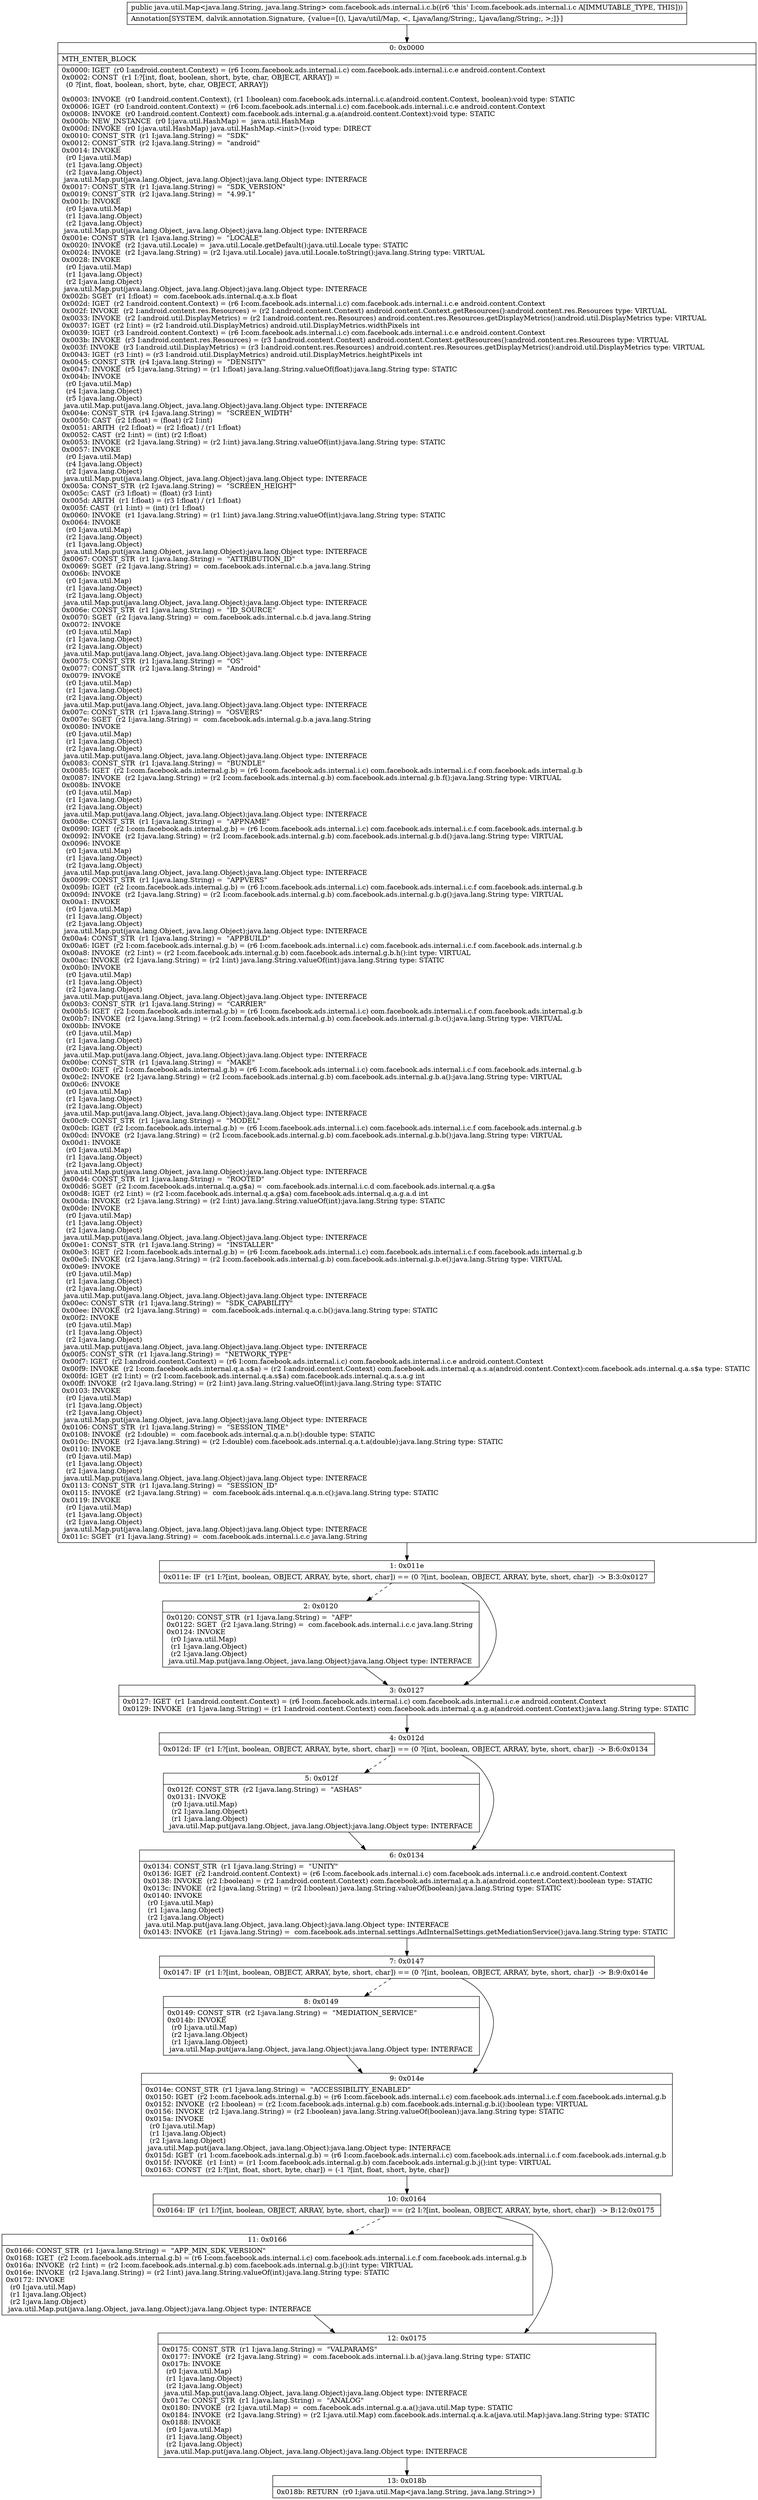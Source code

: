 digraph "CFG forcom.facebook.ads.internal.i.c.b()Ljava\/util\/Map;" {
Node_0 [shape=record,label="{0\:\ 0x0000|MTH_ENTER_BLOCK\l|0x0000: IGET  (r0 I:android.content.Context) = (r6 I:com.facebook.ads.internal.i.c) com.facebook.ads.internal.i.c.e android.content.Context \l0x0002: CONST  (r1 I:?[int, float, boolean, short, byte, char, OBJECT, ARRAY]) = \l  (0 ?[int, float, boolean, short, byte, char, OBJECT, ARRAY])\l \l0x0003: INVOKE  (r0 I:android.content.Context), (r1 I:boolean) com.facebook.ads.internal.i.c.a(android.content.Context, boolean):void type: STATIC \l0x0006: IGET  (r0 I:android.content.Context) = (r6 I:com.facebook.ads.internal.i.c) com.facebook.ads.internal.i.c.e android.content.Context \l0x0008: INVOKE  (r0 I:android.content.Context) com.facebook.ads.internal.g.a.a(android.content.Context):void type: STATIC \l0x000b: NEW_INSTANCE  (r0 I:java.util.HashMap) =  java.util.HashMap \l0x000d: INVOKE  (r0 I:java.util.HashMap) java.util.HashMap.\<init\>():void type: DIRECT \l0x0010: CONST_STR  (r1 I:java.lang.String) =  \"SDK\" \l0x0012: CONST_STR  (r2 I:java.lang.String) =  \"android\" \l0x0014: INVOKE  \l  (r0 I:java.util.Map)\l  (r1 I:java.lang.Object)\l  (r2 I:java.lang.Object)\l java.util.Map.put(java.lang.Object, java.lang.Object):java.lang.Object type: INTERFACE \l0x0017: CONST_STR  (r1 I:java.lang.String) =  \"SDK_VERSION\" \l0x0019: CONST_STR  (r2 I:java.lang.String) =  \"4.99.1\" \l0x001b: INVOKE  \l  (r0 I:java.util.Map)\l  (r1 I:java.lang.Object)\l  (r2 I:java.lang.Object)\l java.util.Map.put(java.lang.Object, java.lang.Object):java.lang.Object type: INTERFACE \l0x001e: CONST_STR  (r1 I:java.lang.String) =  \"LOCALE\" \l0x0020: INVOKE  (r2 I:java.util.Locale) =  java.util.Locale.getDefault():java.util.Locale type: STATIC \l0x0024: INVOKE  (r2 I:java.lang.String) = (r2 I:java.util.Locale) java.util.Locale.toString():java.lang.String type: VIRTUAL \l0x0028: INVOKE  \l  (r0 I:java.util.Map)\l  (r1 I:java.lang.Object)\l  (r2 I:java.lang.Object)\l java.util.Map.put(java.lang.Object, java.lang.Object):java.lang.Object type: INTERFACE \l0x002b: SGET  (r1 I:float) =  com.facebook.ads.internal.q.a.x.b float \l0x002d: IGET  (r2 I:android.content.Context) = (r6 I:com.facebook.ads.internal.i.c) com.facebook.ads.internal.i.c.e android.content.Context \l0x002f: INVOKE  (r2 I:android.content.res.Resources) = (r2 I:android.content.Context) android.content.Context.getResources():android.content.res.Resources type: VIRTUAL \l0x0033: INVOKE  (r2 I:android.util.DisplayMetrics) = (r2 I:android.content.res.Resources) android.content.res.Resources.getDisplayMetrics():android.util.DisplayMetrics type: VIRTUAL \l0x0037: IGET  (r2 I:int) = (r2 I:android.util.DisplayMetrics) android.util.DisplayMetrics.widthPixels int \l0x0039: IGET  (r3 I:android.content.Context) = (r6 I:com.facebook.ads.internal.i.c) com.facebook.ads.internal.i.c.e android.content.Context \l0x003b: INVOKE  (r3 I:android.content.res.Resources) = (r3 I:android.content.Context) android.content.Context.getResources():android.content.res.Resources type: VIRTUAL \l0x003f: INVOKE  (r3 I:android.util.DisplayMetrics) = (r3 I:android.content.res.Resources) android.content.res.Resources.getDisplayMetrics():android.util.DisplayMetrics type: VIRTUAL \l0x0043: IGET  (r3 I:int) = (r3 I:android.util.DisplayMetrics) android.util.DisplayMetrics.heightPixels int \l0x0045: CONST_STR  (r4 I:java.lang.String) =  \"DENSITY\" \l0x0047: INVOKE  (r5 I:java.lang.String) = (r1 I:float) java.lang.String.valueOf(float):java.lang.String type: STATIC \l0x004b: INVOKE  \l  (r0 I:java.util.Map)\l  (r4 I:java.lang.Object)\l  (r5 I:java.lang.Object)\l java.util.Map.put(java.lang.Object, java.lang.Object):java.lang.Object type: INTERFACE \l0x004e: CONST_STR  (r4 I:java.lang.String) =  \"SCREEN_WIDTH\" \l0x0050: CAST  (r2 I:float) = (float) (r2 I:int) \l0x0051: ARITH  (r2 I:float) = (r2 I:float) \/ (r1 I:float) \l0x0052: CAST  (r2 I:int) = (int) (r2 I:float) \l0x0053: INVOKE  (r2 I:java.lang.String) = (r2 I:int) java.lang.String.valueOf(int):java.lang.String type: STATIC \l0x0057: INVOKE  \l  (r0 I:java.util.Map)\l  (r4 I:java.lang.Object)\l  (r2 I:java.lang.Object)\l java.util.Map.put(java.lang.Object, java.lang.Object):java.lang.Object type: INTERFACE \l0x005a: CONST_STR  (r2 I:java.lang.String) =  \"SCREEN_HEIGHT\" \l0x005c: CAST  (r3 I:float) = (float) (r3 I:int) \l0x005d: ARITH  (r1 I:float) = (r3 I:float) \/ (r1 I:float) \l0x005f: CAST  (r1 I:int) = (int) (r1 I:float) \l0x0060: INVOKE  (r1 I:java.lang.String) = (r1 I:int) java.lang.String.valueOf(int):java.lang.String type: STATIC \l0x0064: INVOKE  \l  (r0 I:java.util.Map)\l  (r2 I:java.lang.Object)\l  (r1 I:java.lang.Object)\l java.util.Map.put(java.lang.Object, java.lang.Object):java.lang.Object type: INTERFACE \l0x0067: CONST_STR  (r1 I:java.lang.String) =  \"ATTRIBUTION_ID\" \l0x0069: SGET  (r2 I:java.lang.String) =  com.facebook.ads.internal.c.b.a java.lang.String \l0x006b: INVOKE  \l  (r0 I:java.util.Map)\l  (r1 I:java.lang.Object)\l  (r2 I:java.lang.Object)\l java.util.Map.put(java.lang.Object, java.lang.Object):java.lang.Object type: INTERFACE \l0x006e: CONST_STR  (r1 I:java.lang.String) =  \"ID_SOURCE\" \l0x0070: SGET  (r2 I:java.lang.String) =  com.facebook.ads.internal.c.b.d java.lang.String \l0x0072: INVOKE  \l  (r0 I:java.util.Map)\l  (r1 I:java.lang.Object)\l  (r2 I:java.lang.Object)\l java.util.Map.put(java.lang.Object, java.lang.Object):java.lang.Object type: INTERFACE \l0x0075: CONST_STR  (r1 I:java.lang.String) =  \"OS\" \l0x0077: CONST_STR  (r2 I:java.lang.String) =  \"Android\" \l0x0079: INVOKE  \l  (r0 I:java.util.Map)\l  (r1 I:java.lang.Object)\l  (r2 I:java.lang.Object)\l java.util.Map.put(java.lang.Object, java.lang.Object):java.lang.Object type: INTERFACE \l0x007c: CONST_STR  (r1 I:java.lang.String) =  \"OSVERS\" \l0x007e: SGET  (r2 I:java.lang.String) =  com.facebook.ads.internal.g.b.a java.lang.String \l0x0080: INVOKE  \l  (r0 I:java.util.Map)\l  (r1 I:java.lang.Object)\l  (r2 I:java.lang.Object)\l java.util.Map.put(java.lang.Object, java.lang.Object):java.lang.Object type: INTERFACE \l0x0083: CONST_STR  (r1 I:java.lang.String) =  \"BUNDLE\" \l0x0085: IGET  (r2 I:com.facebook.ads.internal.g.b) = (r6 I:com.facebook.ads.internal.i.c) com.facebook.ads.internal.i.c.f com.facebook.ads.internal.g.b \l0x0087: INVOKE  (r2 I:java.lang.String) = (r2 I:com.facebook.ads.internal.g.b) com.facebook.ads.internal.g.b.f():java.lang.String type: VIRTUAL \l0x008b: INVOKE  \l  (r0 I:java.util.Map)\l  (r1 I:java.lang.Object)\l  (r2 I:java.lang.Object)\l java.util.Map.put(java.lang.Object, java.lang.Object):java.lang.Object type: INTERFACE \l0x008e: CONST_STR  (r1 I:java.lang.String) =  \"APPNAME\" \l0x0090: IGET  (r2 I:com.facebook.ads.internal.g.b) = (r6 I:com.facebook.ads.internal.i.c) com.facebook.ads.internal.i.c.f com.facebook.ads.internal.g.b \l0x0092: INVOKE  (r2 I:java.lang.String) = (r2 I:com.facebook.ads.internal.g.b) com.facebook.ads.internal.g.b.d():java.lang.String type: VIRTUAL \l0x0096: INVOKE  \l  (r0 I:java.util.Map)\l  (r1 I:java.lang.Object)\l  (r2 I:java.lang.Object)\l java.util.Map.put(java.lang.Object, java.lang.Object):java.lang.Object type: INTERFACE \l0x0099: CONST_STR  (r1 I:java.lang.String) =  \"APPVERS\" \l0x009b: IGET  (r2 I:com.facebook.ads.internal.g.b) = (r6 I:com.facebook.ads.internal.i.c) com.facebook.ads.internal.i.c.f com.facebook.ads.internal.g.b \l0x009d: INVOKE  (r2 I:java.lang.String) = (r2 I:com.facebook.ads.internal.g.b) com.facebook.ads.internal.g.b.g():java.lang.String type: VIRTUAL \l0x00a1: INVOKE  \l  (r0 I:java.util.Map)\l  (r1 I:java.lang.Object)\l  (r2 I:java.lang.Object)\l java.util.Map.put(java.lang.Object, java.lang.Object):java.lang.Object type: INTERFACE \l0x00a4: CONST_STR  (r1 I:java.lang.String) =  \"APPBUILD\" \l0x00a6: IGET  (r2 I:com.facebook.ads.internal.g.b) = (r6 I:com.facebook.ads.internal.i.c) com.facebook.ads.internal.i.c.f com.facebook.ads.internal.g.b \l0x00a8: INVOKE  (r2 I:int) = (r2 I:com.facebook.ads.internal.g.b) com.facebook.ads.internal.g.b.h():int type: VIRTUAL \l0x00ac: INVOKE  (r2 I:java.lang.String) = (r2 I:int) java.lang.String.valueOf(int):java.lang.String type: STATIC \l0x00b0: INVOKE  \l  (r0 I:java.util.Map)\l  (r1 I:java.lang.Object)\l  (r2 I:java.lang.Object)\l java.util.Map.put(java.lang.Object, java.lang.Object):java.lang.Object type: INTERFACE \l0x00b3: CONST_STR  (r1 I:java.lang.String) =  \"CARRIER\" \l0x00b5: IGET  (r2 I:com.facebook.ads.internal.g.b) = (r6 I:com.facebook.ads.internal.i.c) com.facebook.ads.internal.i.c.f com.facebook.ads.internal.g.b \l0x00b7: INVOKE  (r2 I:java.lang.String) = (r2 I:com.facebook.ads.internal.g.b) com.facebook.ads.internal.g.b.c():java.lang.String type: VIRTUAL \l0x00bb: INVOKE  \l  (r0 I:java.util.Map)\l  (r1 I:java.lang.Object)\l  (r2 I:java.lang.Object)\l java.util.Map.put(java.lang.Object, java.lang.Object):java.lang.Object type: INTERFACE \l0x00be: CONST_STR  (r1 I:java.lang.String) =  \"MAKE\" \l0x00c0: IGET  (r2 I:com.facebook.ads.internal.g.b) = (r6 I:com.facebook.ads.internal.i.c) com.facebook.ads.internal.i.c.f com.facebook.ads.internal.g.b \l0x00c2: INVOKE  (r2 I:java.lang.String) = (r2 I:com.facebook.ads.internal.g.b) com.facebook.ads.internal.g.b.a():java.lang.String type: VIRTUAL \l0x00c6: INVOKE  \l  (r0 I:java.util.Map)\l  (r1 I:java.lang.Object)\l  (r2 I:java.lang.Object)\l java.util.Map.put(java.lang.Object, java.lang.Object):java.lang.Object type: INTERFACE \l0x00c9: CONST_STR  (r1 I:java.lang.String) =  \"MODEL\" \l0x00cb: IGET  (r2 I:com.facebook.ads.internal.g.b) = (r6 I:com.facebook.ads.internal.i.c) com.facebook.ads.internal.i.c.f com.facebook.ads.internal.g.b \l0x00cd: INVOKE  (r2 I:java.lang.String) = (r2 I:com.facebook.ads.internal.g.b) com.facebook.ads.internal.g.b.b():java.lang.String type: VIRTUAL \l0x00d1: INVOKE  \l  (r0 I:java.util.Map)\l  (r1 I:java.lang.Object)\l  (r2 I:java.lang.Object)\l java.util.Map.put(java.lang.Object, java.lang.Object):java.lang.Object type: INTERFACE \l0x00d4: CONST_STR  (r1 I:java.lang.String) =  \"ROOTED\" \l0x00d6: SGET  (r2 I:com.facebook.ads.internal.q.a.g$a) =  com.facebook.ads.internal.i.c.d com.facebook.ads.internal.q.a.g$a \l0x00d8: IGET  (r2 I:int) = (r2 I:com.facebook.ads.internal.q.a.g$a) com.facebook.ads.internal.q.a.g.a.d int \l0x00da: INVOKE  (r2 I:java.lang.String) = (r2 I:int) java.lang.String.valueOf(int):java.lang.String type: STATIC \l0x00de: INVOKE  \l  (r0 I:java.util.Map)\l  (r1 I:java.lang.Object)\l  (r2 I:java.lang.Object)\l java.util.Map.put(java.lang.Object, java.lang.Object):java.lang.Object type: INTERFACE \l0x00e1: CONST_STR  (r1 I:java.lang.String) =  \"INSTALLER\" \l0x00e3: IGET  (r2 I:com.facebook.ads.internal.g.b) = (r6 I:com.facebook.ads.internal.i.c) com.facebook.ads.internal.i.c.f com.facebook.ads.internal.g.b \l0x00e5: INVOKE  (r2 I:java.lang.String) = (r2 I:com.facebook.ads.internal.g.b) com.facebook.ads.internal.g.b.e():java.lang.String type: VIRTUAL \l0x00e9: INVOKE  \l  (r0 I:java.util.Map)\l  (r1 I:java.lang.Object)\l  (r2 I:java.lang.Object)\l java.util.Map.put(java.lang.Object, java.lang.Object):java.lang.Object type: INTERFACE \l0x00ec: CONST_STR  (r1 I:java.lang.String) =  \"SDK_CAPABILITY\" \l0x00ee: INVOKE  (r2 I:java.lang.String) =  com.facebook.ads.internal.q.a.c.b():java.lang.String type: STATIC \l0x00f2: INVOKE  \l  (r0 I:java.util.Map)\l  (r1 I:java.lang.Object)\l  (r2 I:java.lang.Object)\l java.util.Map.put(java.lang.Object, java.lang.Object):java.lang.Object type: INTERFACE \l0x00f5: CONST_STR  (r1 I:java.lang.String) =  \"NETWORK_TYPE\" \l0x00f7: IGET  (r2 I:android.content.Context) = (r6 I:com.facebook.ads.internal.i.c) com.facebook.ads.internal.i.c.e android.content.Context \l0x00f9: INVOKE  (r2 I:com.facebook.ads.internal.q.a.s$a) = (r2 I:android.content.Context) com.facebook.ads.internal.q.a.s.a(android.content.Context):com.facebook.ads.internal.q.a.s$a type: STATIC \l0x00fd: IGET  (r2 I:int) = (r2 I:com.facebook.ads.internal.q.a.s$a) com.facebook.ads.internal.q.a.s.a.g int \l0x00ff: INVOKE  (r2 I:java.lang.String) = (r2 I:int) java.lang.String.valueOf(int):java.lang.String type: STATIC \l0x0103: INVOKE  \l  (r0 I:java.util.Map)\l  (r1 I:java.lang.Object)\l  (r2 I:java.lang.Object)\l java.util.Map.put(java.lang.Object, java.lang.Object):java.lang.Object type: INTERFACE \l0x0106: CONST_STR  (r1 I:java.lang.String) =  \"SESSION_TIME\" \l0x0108: INVOKE  (r2 I:double) =  com.facebook.ads.internal.q.a.n.b():double type: STATIC \l0x010c: INVOKE  (r2 I:java.lang.String) = (r2 I:double) com.facebook.ads.internal.q.a.t.a(double):java.lang.String type: STATIC \l0x0110: INVOKE  \l  (r0 I:java.util.Map)\l  (r1 I:java.lang.Object)\l  (r2 I:java.lang.Object)\l java.util.Map.put(java.lang.Object, java.lang.Object):java.lang.Object type: INTERFACE \l0x0113: CONST_STR  (r1 I:java.lang.String) =  \"SESSION_ID\" \l0x0115: INVOKE  (r2 I:java.lang.String) =  com.facebook.ads.internal.q.a.n.c():java.lang.String type: STATIC \l0x0119: INVOKE  \l  (r0 I:java.util.Map)\l  (r1 I:java.lang.Object)\l  (r2 I:java.lang.Object)\l java.util.Map.put(java.lang.Object, java.lang.Object):java.lang.Object type: INTERFACE \l0x011c: SGET  (r1 I:java.lang.String) =  com.facebook.ads.internal.i.c.c java.lang.String \l}"];
Node_1 [shape=record,label="{1\:\ 0x011e|0x011e: IF  (r1 I:?[int, boolean, OBJECT, ARRAY, byte, short, char]) == (0 ?[int, boolean, OBJECT, ARRAY, byte, short, char])  \-\> B:3:0x0127 \l}"];
Node_2 [shape=record,label="{2\:\ 0x0120|0x0120: CONST_STR  (r1 I:java.lang.String) =  \"AFP\" \l0x0122: SGET  (r2 I:java.lang.String) =  com.facebook.ads.internal.i.c.c java.lang.String \l0x0124: INVOKE  \l  (r0 I:java.util.Map)\l  (r1 I:java.lang.Object)\l  (r2 I:java.lang.Object)\l java.util.Map.put(java.lang.Object, java.lang.Object):java.lang.Object type: INTERFACE \l}"];
Node_3 [shape=record,label="{3\:\ 0x0127|0x0127: IGET  (r1 I:android.content.Context) = (r6 I:com.facebook.ads.internal.i.c) com.facebook.ads.internal.i.c.e android.content.Context \l0x0129: INVOKE  (r1 I:java.lang.String) = (r1 I:android.content.Context) com.facebook.ads.internal.q.a.g.a(android.content.Context):java.lang.String type: STATIC \l}"];
Node_4 [shape=record,label="{4\:\ 0x012d|0x012d: IF  (r1 I:?[int, boolean, OBJECT, ARRAY, byte, short, char]) == (0 ?[int, boolean, OBJECT, ARRAY, byte, short, char])  \-\> B:6:0x0134 \l}"];
Node_5 [shape=record,label="{5\:\ 0x012f|0x012f: CONST_STR  (r2 I:java.lang.String) =  \"ASHAS\" \l0x0131: INVOKE  \l  (r0 I:java.util.Map)\l  (r2 I:java.lang.Object)\l  (r1 I:java.lang.Object)\l java.util.Map.put(java.lang.Object, java.lang.Object):java.lang.Object type: INTERFACE \l}"];
Node_6 [shape=record,label="{6\:\ 0x0134|0x0134: CONST_STR  (r1 I:java.lang.String) =  \"UNITY\" \l0x0136: IGET  (r2 I:android.content.Context) = (r6 I:com.facebook.ads.internal.i.c) com.facebook.ads.internal.i.c.e android.content.Context \l0x0138: INVOKE  (r2 I:boolean) = (r2 I:android.content.Context) com.facebook.ads.internal.q.a.h.a(android.content.Context):boolean type: STATIC \l0x013c: INVOKE  (r2 I:java.lang.String) = (r2 I:boolean) java.lang.String.valueOf(boolean):java.lang.String type: STATIC \l0x0140: INVOKE  \l  (r0 I:java.util.Map)\l  (r1 I:java.lang.Object)\l  (r2 I:java.lang.Object)\l java.util.Map.put(java.lang.Object, java.lang.Object):java.lang.Object type: INTERFACE \l0x0143: INVOKE  (r1 I:java.lang.String) =  com.facebook.ads.internal.settings.AdInternalSettings.getMediationService():java.lang.String type: STATIC \l}"];
Node_7 [shape=record,label="{7\:\ 0x0147|0x0147: IF  (r1 I:?[int, boolean, OBJECT, ARRAY, byte, short, char]) == (0 ?[int, boolean, OBJECT, ARRAY, byte, short, char])  \-\> B:9:0x014e \l}"];
Node_8 [shape=record,label="{8\:\ 0x0149|0x0149: CONST_STR  (r2 I:java.lang.String) =  \"MEDIATION_SERVICE\" \l0x014b: INVOKE  \l  (r0 I:java.util.Map)\l  (r2 I:java.lang.Object)\l  (r1 I:java.lang.Object)\l java.util.Map.put(java.lang.Object, java.lang.Object):java.lang.Object type: INTERFACE \l}"];
Node_9 [shape=record,label="{9\:\ 0x014e|0x014e: CONST_STR  (r1 I:java.lang.String) =  \"ACCESSIBILITY_ENABLED\" \l0x0150: IGET  (r2 I:com.facebook.ads.internal.g.b) = (r6 I:com.facebook.ads.internal.i.c) com.facebook.ads.internal.i.c.f com.facebook.ads.internal.g.b \l0x0152: INVOKE  (r2 I:boolean) = (r2 I:com.facebook.ads.internal.g.b) com.facebook.ads.internal.g.b.i():boolean type: VIRTUAL \l0x0156: INVOKE  (r2 I:java.lang.String) = (r2 I:boolean) java.lang.String.valueOf(boolean):java.lang.String type: STATIC \l0x015a: INVOKE  \l  (r0 I:java.util.Map)\l  (r1 I:java.lang.Object)\l  (r2 I:java.lang.Object)\l java.util.Map.put(java.lang.Object, java.lang.Object):java.lang.Object type: INTERFACE \l0x015d: IGET  (r1 I:com.facebook.ads.internal.g.b) = (r6 I:com.facebook.ads.internal.i.c) com.facebook.ads.internal.i.c.f com.facebook.ads.internal.g.b \l0x015f: INVOKE  (r1 I:int) = (r1 I:com.facebook.ads.internal.g.b) com.facebook.ads.internal.g.b.j():int type: VIRTUAL \l0x0163: CONST  (r2 I:?[int, float, short, byte, char]) = (\-1 ?[int, float, short, byte, char]) \l}"];
Node_10 [shape=record,label="{10\:\ 0x0164|0x0164: IF  (r1 I:?[int, boolean, OBJECT, ARRAY, byte, short, char]) == (r2 I:?[int, boolean, OBJECT, ARRAY, byte, short, char])  \-\> B:12:0x0175 \l}"];
Node_11 [shape=record,label="{11\:\ 0x0166|0x0166: CONST_STR  (r1 I:java.lang.String) =  \"APP_MIN_SDK_VERSION\" \l0x0168: IGET  (r2 I:com.facebook.ads.internal.g.b) = (r6 I:com.facebook.ads.internal.i.c) com.facebook.ads.internal.i.c.f com.facebook.ads.internal.g.b \l0x016a: INVOKE  (r2 I:int) = (r2 I:com.facebook.ads.internal.g.b) com.facebook.ads.internal.g.b.j():int type: VIRTUAL \l0x016e: INVOKE  (r2 I:java.lang.String) = (r2 I:int) java.lang.String.valueOf(int):java.lang.String type: STATIC \l0x0172: INVOKE  \l  (r0 I:java.util.Map)\l  (r1 I:java.lang.Object)\l  (r2 I:java.lang.Object)\l java.util.Map.put(java.lang.Object, java.lang.Object):java.lang.Object type: INTERFACE \l}"];
Node_12 [shape=record,label="{12\:\ 0x0175|0x0175: CONST_STR  (r1 I:java.lang.String) =  \"VALPARAMS\" \l0x0177: INVOKE  (r2 I:java.lang.String) =  com.facebook.ads.internal.i.b.a():java.lang.String type: STATIC \l0x017b: INVOKE  \l  (r0 I:java.util.Map)\l  (r1 I:java.lang.Object)\l  (r2 I:java.lang.Object)\l java.util.Map.put(java.lang.Object, java.lang.Object):java.lang.Object type: INTERFACE \l0x017e: CONST_STR  (r1 I:java.lang.String) =  \"ANALOG\" \l0x0180: INVOKE  (r2 I:java.util.Map) =  com.facebook.ads.internal.g.a.a():java.util.Map type: STATIC \l0x0184: INVOKE  (r2 I:java.lang.String) = (r2 I:java.util.Map) com.facebook.ads.internal.q.a.k.a(java.util.Map):java.lang.String type: STATIC \l0x0188: INVOKE  \l  (r0 I:java.util.Map)\l  (r1 I:java.lang.Object)\l  (r2 I:java.lang.Object)\l java.util.Map.put(java.lang.Object, java.lang.Object):java.lang.Object type: INTERFACE \l}"];
Node_13 [shape=record,label="{13\:\ 0x018b|0x018b: RETURN  (r0 I:java.util.Map\<java.lang.String, java.lang.String\>) \l}"];
MethodNode[shape=record,label="{public java.util.Map\<java.lang.String, java.lang.String\> com.facebook.ads.internal.i.c.b((r6 'this' I:com.facebook.ads.internal.i.c A[IMMUTABLE_TYPE, THIS]))  | Annotation[SYSTEM, dalvik.annotation.Signature, \{value=[(), Ljava\/util\/Map, \<, Ljava\/lang\/String;, Ljava\/lang\/String;, \>;]\}]\l}"];
MethodNode -> Node_0;
Node_0 -> Node_1;
Node_1 -> Node_2[style=dashed];
Node_1 -> Node_3;
Node_2 -> Node_3;
Node_3 -> Node_4;
Node_4 -> Node_5[style=dashed];
Node_4 -> Node_6;
Node_5 -> Node_6;
Node_6 -> Node_7;
Node_7 -> Node_8[style=dashed];
Node_7 -> Node_9;
Node_8 -> Node_9;
Node_9 -> Node_10;
Node_10 -> Node_11[style=dashed];
Node_10 -> Node_12;
Node_11 -> Node_12;
Node_12 -> Node_13;
}

